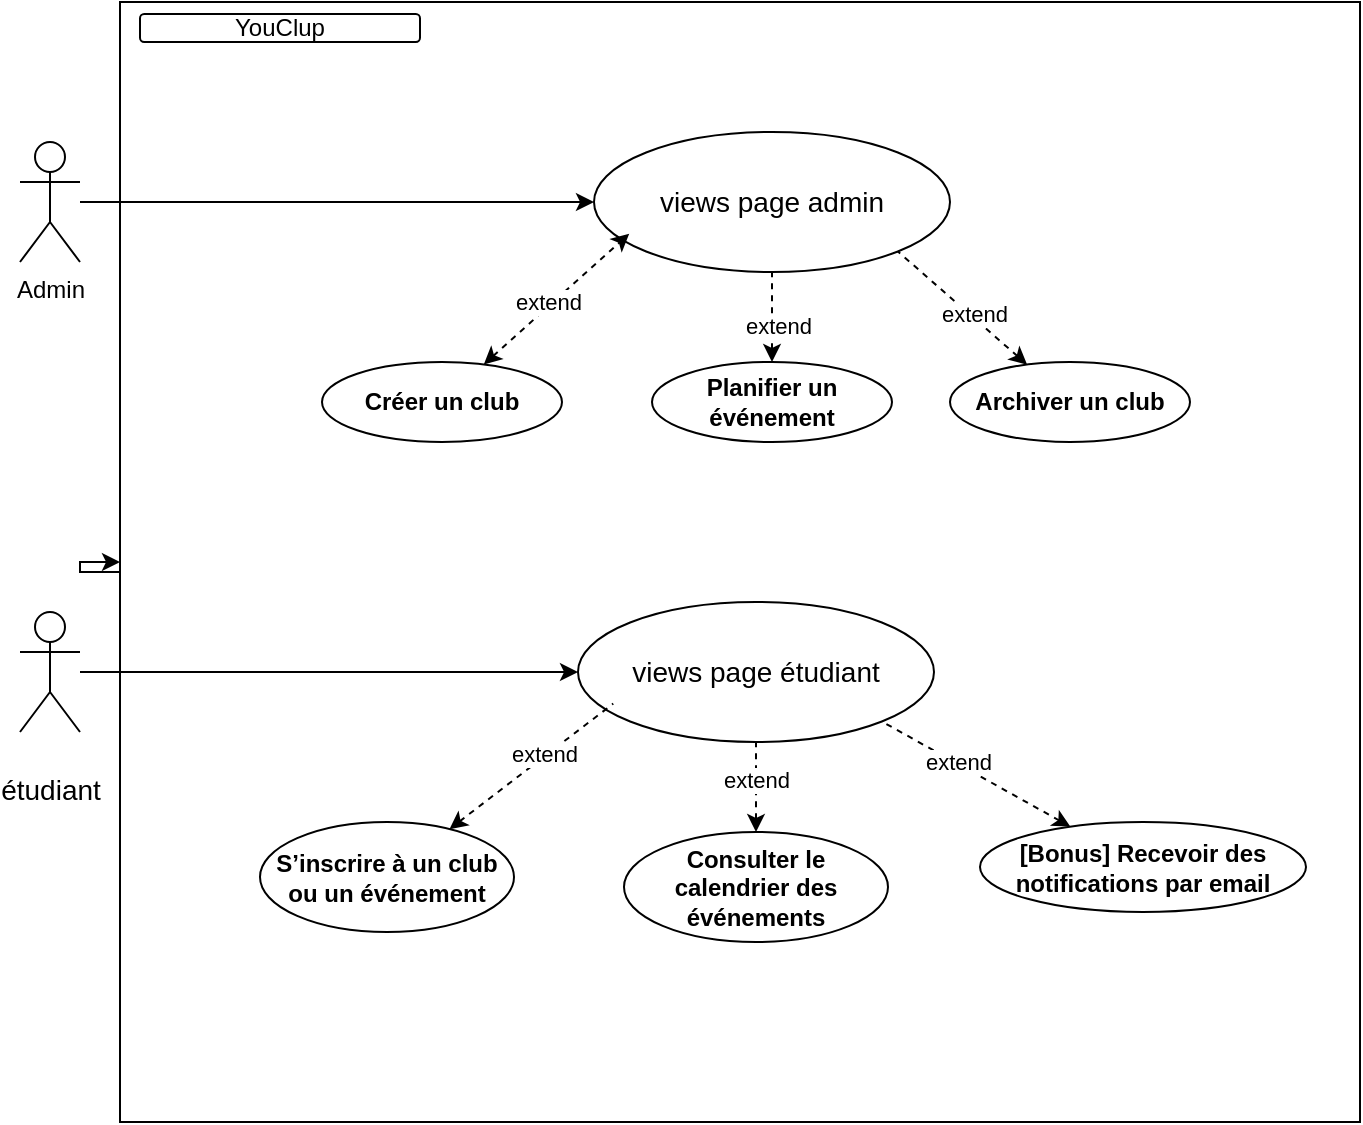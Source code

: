 <mxfile version="26.0.14">
  <diagram name="Page-1" id="4vAnjf0BISX08pff6LqN">
    <mxGraphModel dx="1134" dy="551" grid="1" gridSize="10" guides="1" tooltips="1" connect="1" arrows="1" fold="1" page="1" pageScale="1" pageWidth="850" pageHeight="1100" math="0" shadow="0">
      <root>
        <mxCell id="0" />
        <mxCell id="1" parent="0" />
        <mxCell id="u-vzJyjjb-Qi6Dqs59PG-2" value="" style="rounded=0;whiteSpace=wrap;html=1;" vertex="1" parent="1">
          <mxGeometry x="360" y="80" width="620" height="560" as="geometry" />
        </mxCell>
        <mxCell id="u-vzJyjjb-Qi6Dqs59PG-9" style="edgeStyle=orthogonalEdgeStyle;rounded=0;orthogonalLoop=1;jettySize=auto;html=1;entryX=0;entryY=0.5;entryDx=0;entryDy=0;" edge="1" parent="1" source="u-vzJyjjb-Qi6Dqs59PG-3" target="u-vzJyjjb-Qi6Dqs59PG-8">
          <mxGeometry relative="1" as="geometry" />
        </mxCell>
        <mxCell id="u-vzJyjjb-Qi6Dqs59PG-3" value="Admin" style="shape=umlActor;verticalLabelPosition=bottom;verticalAlign=top;html=1;outlineConnect=0;" vertex="1" parent="1">
          <mxGeometry x="310" y="150" width="30" height="60" as="geometry" />
        </mxCell>
        <mxCell id="u-vzJyjjb-Qi6Dqs59PG-6" value="YouClup" style="rounded=1;whiteSpace=wrap;html=1;" vertex="1" parent="1">
          <mxGeometry x="370" y="86" width="140" height="14" as="geometry" />
        </mxCell>
        <mxCell id="u-vzJyjjb-Qi6Dqs59PG-8" value="&lt;span style=&quot;font-family: &amp;quot;Nunito Sans&amp;quot;, sans-serif; font-size: 14px; text-align: start; white-space-collapse: preserve; background-color: rgb(255, 255, 255);&quot;&gt;views page admin&lt;/span&gt;" style="ellipse;whiteSpace=wrap;html=1;" vertex="1" parent="1">
          <mxGeometry x="597" y="145" width="178" height="70" as="geometry" />
        </mxCell>
        <mxCell id="u-vzJyjjb-Qi6Dqs59PG-19" value="&lt;p data-end=&quot;150&quot; data-start=&quot;131&quot;&gt;&lt;strong data-end=&quot;148&quot; data-start=&quot;131&quot;&gt;Créer un club&lt;/strong&gt;&lt;/p&gt;" style="ellipse;whiteSpace=wrap;html=1;" vertex="1" parent="1">
          <mxGeometry x="461" y="260" width="120" height="40" as="geometry" />
        </mxCell>
        <mxCell id="u-vzJyjjb-Qi6Dqs59PG-23" style="edgeStyle=orthogonalEdgeStyle;rounded=0;orthogonalLoop=1;jettySize=auto;html=1;entryX=0.5;entryY=1;entryDx=0;entryDy=0;dashed=1;endArrow=none;startFill=1;startArrow=classic;" edge="1" parent="1" source="u-vzJyjjb-Qi6Dqs59PG-20" target="u-vzJyjjb-Qi6Dqs59PG-8">
          <mxGeometry relative="1" as="geometry" />
        </mxCell>
        <mxCell id="u-vzJyjjb-Qi6Dqs59PG-38" value="extend" style="edgeLabel;html=1;align=center;verticalAlign=middle;resizable=0;points=[];" vertex="1" connectable="0" parent="u-vzJyjjb-Qi6Dqs59PG-23">
          <mxGeometry x="-0.136" y="-3" relative="1" as="geometry">
            <mxPoint y="1" as="offset" />
          </mxGeometry>
        </mxCell>
        <mxCell id="u-vzJyjjb-Qi6Dqs59PG-20" value="&lt;p data-end=&quot;350&quot; data-start=&quot;322&quot;&gt;&lt;strong data-end=&quot;348&quot; data-start=&quot;322&quot;&gt;Planifier un événement&lt;/strong&gt;&lt;/p&gt;" style="ellipse;whiteSpace=wrap;html=1;" vertex="1" parent="1">
          <mxGeometry x="626" y="260" width="120" height="40" as="geometry" />
        </mxCell>
        <mxCell id="u-vzJyjjb-Qi6Dqs59PG-25" style="rounded=0;orthogonalLoop=1;jettySize=auto;html=1;entryX=1;entryY=1;entryDx=0;entryDy=0;dashed=1;endArrow=none;startFill=1;startArrow=classic;" edge="1" parent="1" source="u-vzJyjjb-Qi6Dqs59PG-21" target="u-vzJyjjb-Qi6Dqs59PG-8">
          <mxGeometry relative="1" as="geometry" />
        </mxCell>
        <mxCell id="u-vzJyjjb-Qi6Dqs59PG-37" value="extend" style="edgeLabel;html=1;align=center;verticalAlign=middle;resizable=0;points=[];" vertex="1" connectable="0" parent="u-vzJyjjb-Qi6Dqs59PG-25">
          <mxGeometry x="-0.138" y="-2" relative="1" as="geometry">
            <mxPoint as="offset" />
          </mxGeometry>
        </mxCell>
        <mxCell id="u-vzJyjjb-Qi6Dqs59PG-21" value="&lt;p data-end=&quot;565&quot; data-start=&quot;543&quot;&gt;&lt;strong data-end=&quot;563&quot; data-start=&quot;543&quot;&gt;Archiver un club&lt;/strong&gt;&lt;/p&gt;" style="ellipse;whiteSpace=wrap;html=1;" vertex="1" parent="1">
          <mxGeometry x="775" y="260" width="120" height="40" as="geometry" />
        </mxCell>
        <mxCell id="u-vzJyjjb-Qi6Dqs59PG-22" style="rounded=0;orthogonalLoop=1;jettySize=auto;html=1;entryX=0.099;entryY=0.726;entryDx=0;entryDy=0;entryPerimeter=0;dashed=1;startArrow=classic;startFill=1;" edge="1" parent="1" source="u-vzJyjjb-Qi6Dqs59PG-19" target="u-vzJyjjb-Qi6Dqs59PG-8">
          <mxGeometry relative="1" as="geometry" />
        </mxCell>
        <mxCell id="u-vzJyjjb-Qi6Dqs59PG-39" value="extend" style="edgeLabel;html=1;align=center;verticalAlign=middle;resizable=0;points=[];" vertex="1" connectable="0" parent="u-vzJyjjb-Qi6Dqs59PG-22">
          <mxGeometry x="-0.085" y="2" relative="1" as="geometry">
            <mxPoint as="offset" />
          </mxGeometry>
        </mxCell>
        <mxCell id="u-vzJyjjb-Qi6Dqs59PG-26" style="edgeStyle=orthogonalEdgeStyle;rounded=0;orthogonalLoop=1;jettySize=auto;html=1;entryX=0;entryY=0.5;entryDx=0;entryDy=0;" edge="1" parent="1" source="u-vzJyjjb-Qi6Dqs59PG-27" target="u-vzJyjjb-Qi6Dqs59PG-28">
          <mxGeometry relative="1" as="geometry" />
        </mxCell>
        <mxCell id="u-vzJyjjb-Qi6Dqs59PG-35" value="" style="edgeStyle=orthogonalEdgeStyle;rounded=0;orthogonalLoop=1;jettySize=auto;html=1;" edge="1" parent="1" source="u-vzJyjjb-Qi6Dqs59PG-27" target="u-vzJyjjb-Qi6Dqs59PG-2">
          <mxGeometry relative="1" as="geometry" />
        </mxCell>
        <mxCell id="u-vzJyjjb-Qi6Dqs59PG-27" value="&lt;br&gt;&lt;div&gt;&lt;span style=&quot;font-family: &amp;quot;Nunito Sans&amp;quot;, sans-serif; font-size: 14px; text-align: start; white-space: pre-wrap; background-color: rgb(255, 255, 255);&quot;&gt;étudiant&lt;/span&gt;&lt;/div&gt;" style="shape=umlActor;verticalLabelPosition=bottom;verticalAlign=top;html=1;outlineConnect=0;" vertex="1" parent="1">
          <mxGeometry x="310" y="385" width="30" height="60" as="geometry" />
        </mxCell>
        <mxCell id="u-vzJyjjb-Qi6Dqs59PG-28" value="&lt;span style=&quot;font-family: &amp;quot;Nunito Sans&amp;quot;, sans-serif; font-size: 14px; text-align: start; white-space-collapse: preserve; background-color: rgb(255, 255, 255);&quot;&gt;views page &lt;/span&gt;&lt;span style=&quot;font-family: &amp;quot;Nunito Sans&amp;quot;, sans-serif; font-size: 14px; text-align: start; white-space-collapse: preserve; background-color: rgb(255, 255, 255);&quot;&gt;étudiant&lt;/span&gt;" style="ellipse;whiteSpace=wrap;html=1;" vertex="1" parent="1">
          <mxGeometry x="589" y="380" width="178" height="70" as="geometry" />
        </mxCell>
        <mxCell id="u-vzJyjjb-Qi6Dqs59PG-29" value="&lt;p data-end=&quot;820&quot; data-start=&quot;778&quot;&gt;&lt;strong data-end=&quot;818&quot; data-start=&quot;778&quot;&gt;S’inscrire à un club ou un événement&lt;/strong&gt;&lt;/p&gt;" style="ellipse;whiteSpace=wrap;html=1;" vertex="1" parent="1">
          <mxGeometry x="430" y="490" width="127" height="55" as="geometry" />
        </mxCell>
        <mxCell id="u-vzJyjjb-Qi6Dqs59PG-30" style="edgeStyle=orthogonalEdgeStyle;rounded=0;orthogonalLoop=1;jettySize=auto;html=1;entryX=0.5;entryY=1;entryDx=0;entryDy=0;dashed=1;endArrow=none;startFill=1;startArrow=classic;" edge="1" parent="1" source="u-vzJyjjb-Qi6Dqs59PG-31" target="u-vzJyjjb-Qi6Dqs59PG-28">
          <mxGeometry relative="1" as="geometry" />
        </mxCell>
        <mxCell id="u-vzJyjjb-Qi6Dqs59PG-41" value="extend" style="edgeLabel;html=1;align=center;verticalAlign=middle;resizable=0;points=[];" vertex="1" connectable="0" parent="u-vzJyjjb-Qi6Dqs59PG-30">
          <mxGeometry x="0.165" relative="1" as="geometry">
            <mxPoint as="offset" />
          </mxGeometry>
        </mxCell>
        <mxCell id="u-vzJyjjb-Qi6Dqs59PG-31" value="&lt;p data-end=&quot;1028&quot; data-start=&quot;984&quot;&gt;&lt;strong data-end=&quot;1026&quot; data-start=&quot;984&quot;&gt;Consulter le calendrier des événements&lt;/strong&gt;&lt;/p&gt;" style="ellipse;whiteSpace=wrap;html=1;" vertex="1" parent="1">
          <mxGeometry x="612" y="495" width="132" height="55" as="geometry" />
        </mxCell>
        <mxCell id="u-vzJyjjb-Qi6Dqs59PG-32" style="rounded=0;orthogonalLoop=1;jettySize=auto;html=1;entryX=1;entryY=1;entryDx=0;entryDy=0;dashed=1;endArrow=none;startFill=1;startArrow=classic;" edge="1" parent="1" source="u-vzJyjjb-Qi6Dqs59PG-33" target="u-vzJyjjb-Qi6Dqs59PG-28">
          <mxGeometry relative="1" as="geometry" />
        </mxCell>
        <mxCell id="u-vzJyjjb-Qi6Dqs59PG-40" value="extend" style="edgeLabel;html=1;align=center;verticalAlign=middle;resizable=0;points=[];" vertex="1" connectable="0" parent="u-vzJyjjb-Qi6Dqs59PG-32">
          <mxGeometry x="0.211" y="-1" relative="1" as="geometry">
            <mxPoint as="offset" />
          </mxGeometry>
        </mxCell>
        <mxCell id="u-vzJyjjb-Qi6Dqs59PG-33" value="&lt;p data-end=&quot;1229&quot; data-start=&quot;1179&quot;&gt;&lt;strong data-end=&quot;1227&quot; data-start=&quot;1179&quot;&gt;[Bonus] Recevoir des notifications par email&lt;/strong&gt;&lt;/p&gt;" style="ellipse;whiteSpace=wrap;html=1;" vertex="1" parent="1">
          <mxGeometry x="790" y="490" width="163" height="45" as="geometry" />
        </mxCell>
        <mxCell id="u-vzJyjjb-Qi6Dqs59PG-34" style="rounded=0;orthogonalLoop=1;jettySize=auto;html=1;entryX=0.099;entryY=0.726;entryDx=0;entryDy=0;entryPerimeter=0;dashed=1;endArrow=none;startFill=1;startArrow=classic;" edge="1" parent="1" source="u-vzJyjjb-Qi6Dqs59PG-29" target="u-vzJyjjb-Qi6Dqs59PG-28">
          <mxGeometry relative="1" as="geometry" />
        </mxCell>
        <mxCell id="u-vzJyjjb-Qi6Dqs59PG-42" value="extend" style="edgeLabel;html=1;align=center;verticalAlign=middle;resizable=0;points=[];" vertex="1" connectable="0" parent="u-vzJyjjb-Qi6Dqs59PG-34">
          <mxGeometry x="0.17" y="2" relative="1" as="geometry">
            <mxPoint y="1" as="offset" />
          </mxGeometry>
        </mxCell>
      </root>
    </mxGraphModel>
  </diagram>
</mxfile>
